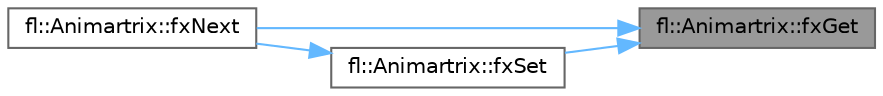 digraph "fl::Animartrix::fxGet"
{
 // INTERACTIVE_SVG=YES
 // LATEX_PDF_SIZE
  bgcolor="transparent";
  edge [fontname=Helvetica,fontsize=10,labelfontname=Helvetica,labelfontsize=10];
  node [fontname=Helvetica,fontsize=10,shape=box,height=0.2,width=0.4];
  rankdir="RL";
  Node1 [id="Node000001",label="fl::Animartrix::fxGet",height=0.2,width=0.4,color="gray40", fillcolor="grey60", style="filled", fontcolor="black",tooltip=" "];
  Node1 -> Node2 [id="edge1_Node000001_Node000002",dir="back",color="steelblue1",style="solid",tooltip=" "];
  Node2 [id="Node000002",label="fl::Animartrix::fxNext",height=0.2,width=0.4,color="grey40", fillcolor="white", style="filled",URL="$d8/df5/classfl_1_1_animartrix_a08ba1b5880350eb1484eb71d9ac1ec74.html#a08ba1b5880350eb1484eb71d9ac1ec74",tooltip=" "];
  Node1 -> Node3 [id="edge2_Node000001_Node000003",dir="back",color="steelblue1",style="solid",tooltip=" "];
  Node3 [id="Node000003",label="fl::Animartrix::fxSet",height=0.2,width=0.4,color="grey40", fillcolor="white", style="filled",URL="$d8/df5/classfl_1_1_animartrix_ad444f074926b414d014fcd4eff21e1bc.html#ad444f074926b414d014fcd4eff21e1bc",tooltip=" "];
  Node3 -> Node2 [id="edge3_Node000003_Node000002",dir="back",color="steelblue1",style="solid",tooltip=" "];
}
